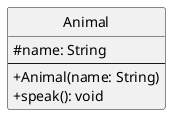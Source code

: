 ' Generated by UML Generator
' Encoded: JOwn3i8m34HtVuKbbbQeKkTExSZSBp291LOJjufT1X3_tW0BoqbtzqwwqPoAxpc1BQ8R5SeO4fbDxaMkk_Cbh3hBax67kqJ682Ka1lXIEAbaIlW2n9DIvW7dkjDRzLrNvVm3cl-k_UIsCIrDE-1ZbGXlW94rrXy7
' URL: http://www.plantuml.com/plantuml/uml/JOwn3i8m34HtVuKbbbQeKkTExSZSBp291LOJjufT1X3_tW0BoqbtzqwwqPoAxpc1BQ8R5SeO4fbDxaMkk_Cbh3hBax67kqJ682Ka1lXIEAbaIlW2n9DIvW7dkjDRzLrNvVm3cl-k_UIsCIrDE-1ZbGXlW94rrXy7
' Generated on: 2025-08-11T23:12:59.693479100

@startuml
skinparam classAttributeIconSize 0
hide circle

class Animal {
  #name: String
  --
  +Animal(name: String)
  +speak(): void
}

@enduml